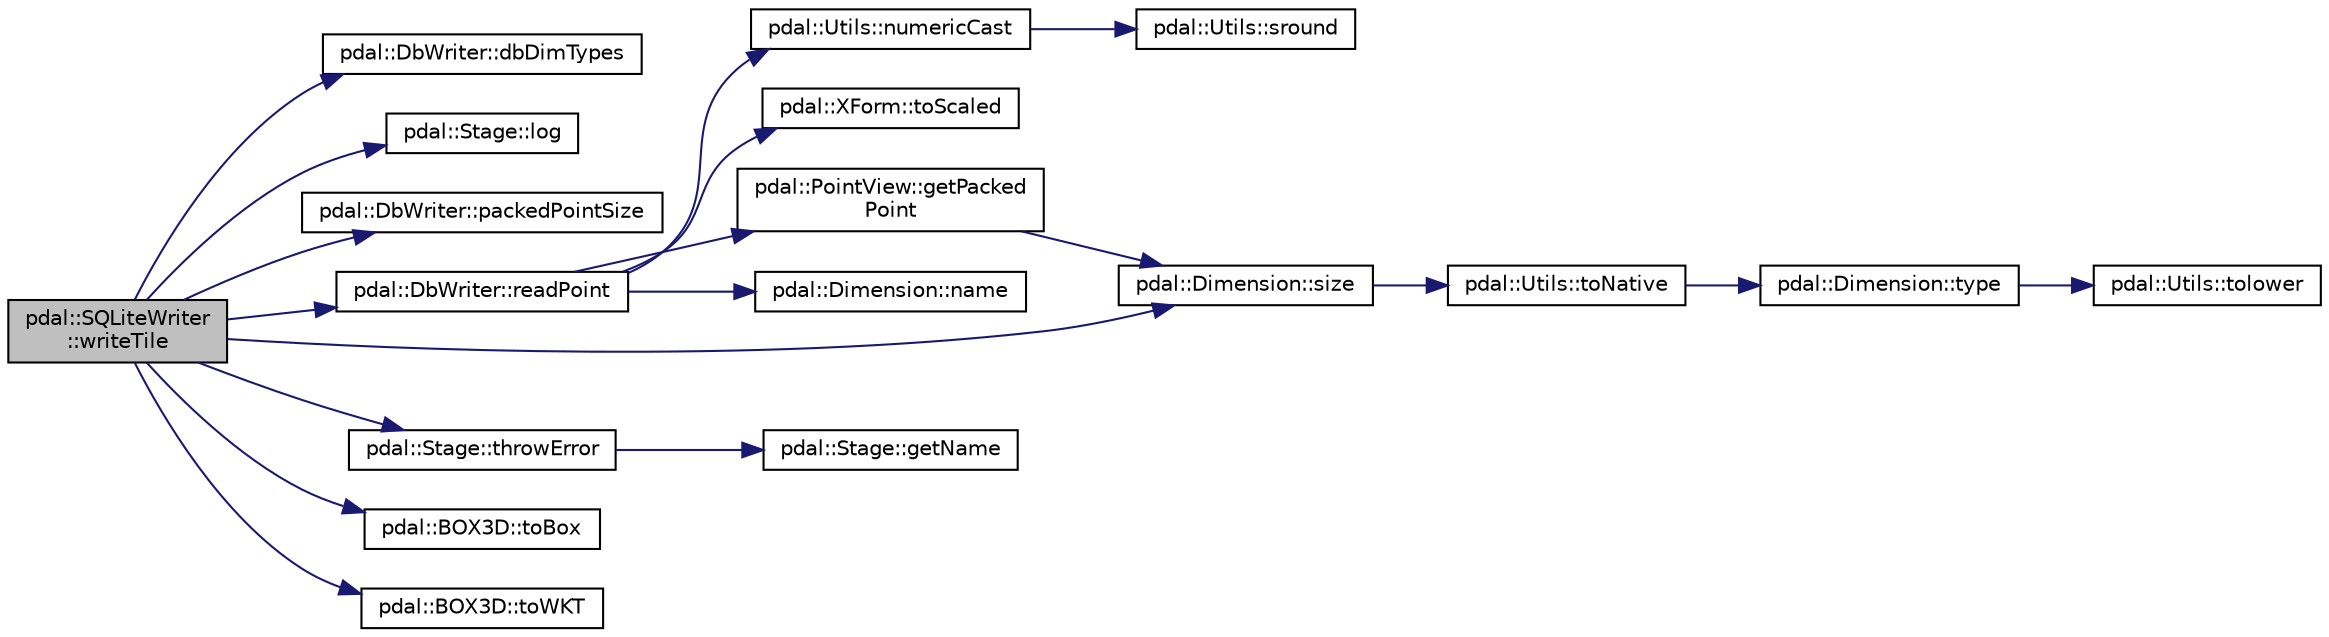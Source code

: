 digraph "pdal::SQLiteWriter::writeTile"
{
  edge [fontname="Helvetica",fontsize="10",labelfontname="Helvetica",labelfontsize="10"];
  node [fontname="Helvetica",fontsize="10",shape=record];
  rankdir="LR";
  Node1 [label="pdal::SQLiteWriter\l::writeTile",height=0.2,width=0.4,color="black", fillcolor="grey75", style="filled", fontcolor="black"];
  Node1 -> Node2 [color="midnightblue",fontsize="10",style="solid",fontname="Helvetica"];
  Node2 [label="pdal::DbWriter::dbDimTypes",height=0.2,width=0.4,color="black", fillcolor="white", style="filled",URL="$classpdal_1_1DbWriter.html#aa59072aba21063c635bdd5a7bf5e6597"];
  Node1 -> Node3 [color="midnightblue",fontsize="10",style="solid",fontname="Helvetica"];
  Node3 [label="pdal::Stage::log",height=0.2,width=0.4,color="black", fillcolor="white", style="filled",URL="$classpdal_1_1Stage.html#ae8c29817e14d7cda53fdcbb23102d872"];
  Node1 -> Node4 [color="midnightblue",fontsize="10",style="solid",fontname="Helvetica"];
  Node4 [label="pdal::DbWriter::packedPointSize",height=0.2,width=0.4,color="black", fillcolor="white", style="filled",URL="$classpdal_1_1DbWriter.html#ac33429c6046736a279baca2812ecca40"];
  Node1 -> Node5 [color="midnightblue",fontsize="10",style="solid",fontname="Helvetica"];
  Node5 [label="pdal::DbWriter::readPoint",height=0.2,width=0.4,color="black", fillcolor="white", style="filled",URL="$classpdal_1_1DbWriter.html#a04cc75915e510a5ceaaef7498c02cb39"];
  Node5 -> Node6 [color="midnightblue",fontsize="10",style="solid",fontname="Helvetica"];
  Node6 [label="pdal::PointView::getPacked\lPoint",height=0.2,width=0.4,color="black", fillcolor="white", style="filled",URL="$classpdal_1_1PointView.html#a7f2cf6f30a64c624e49ce9f7b45b2773"];
  Node6 -> Node7 [color="midnightblue",fontsize="10",style="solid",fontname="Helvetica"];
  Node7 [label="pdal::Dimension::size",height=0.2,width=0.4,color="black", fillcolor="white", style="filled",URL="$namespacepdal_1_1Dimension.html#acf81dae9d5946f3a941f9df154b2329b"];
  Node7 -> Node8 [color="midnightblue",fontsize="10",style="solid",fontname="Helvetica"];
  Node8 [label="pdal::Utils::toNative",height=0.2,width=0.4,color="black", fillcolor="white", style="filled",URL="$namespacepdal_1_1Utils.html#a59253304d0f929e3a3ea00f09636002f"];
  Node8 -> Node9 [color="midnightblue",fontsize="10",style="solid",fontname="Helvetica"];
  Node9 [label="pdal::Dimension::type",height=0.2,width=0.4,color="black", fillcolor="white", style="filled",URL="$namespacepdal_1_1Dimension.html#a880d689fed54aa3ded6f88c9e058c5d2"];
  Node9 -> Node10 [color="midnightblue",fontsize="10",style="solid",fontname="Helvetica"];
  Node10 [label="pdal::Utils::tolower",height=0.2,width=0.4,color="black", fillcolor="white", style="filled",URL="$namespacepdal_1_1Utils.html#a5268937cf695835e55392f752dc02cb2"];
  Node5 -> Node11 [color="midnightblue",fontsize="10",style="solid",fontname="Helvetica"];
  Node11 [label="pdal::Dimension::name",height=0.2,width=0.4,color="black", fillcolor="white", style="filled",URL="$namespacepdal_1_1Dimension.html#af3176b0b7e6b4be000317846cf7c2718"];
  Node5 -> Node12 [color="midnightblue",fontsize="10",style="solid",fontname="Helvetica"];
  Node12 [label="pdal::Utils::numericCast",height=0.2,width=0.4,color="black", fillcolor="white", style="filled",URL="$namespacepdal_1_1Utils.html#a33d614ac71aa03aaa5c10a242c4d14ac"];
  Node12 -> Node13 [color="midnightblue",fontsize="10",style="solid",fontname="Helvetica"];
  Node13 [label="pdal::Utils::sround",height=0.2,width=0.4,color="black", fillcolor="white", style="filled",URL="$namespacepdal_1_1Utils.html#a06833597f1fc4287966cfa0867128e59"];
  Node5 -> Node14 [color="midnightblue",fontsize="10",style="solid",fontname="Helvetica"];
  Node14 [label="pdal::XForm::toScaled",height=0.2,width=0.4,color="black", fillcolor="white", style="filled",URL="$structpdal_1_1XForm.html#af3817e67d13a8d832f168a2f4eac7408"];
  Node1 -> Node7 [color="midnightblue",fontsize="10",style="solid",fontname="Helvetica"];
  Node1 -> Node15 [color="midnightblue",fontsize="10",style="solid",fontname="Helvetica"];
  Node15 [label="pdal::Stage::throwError",height=0.2,width=0.4,color="black", fillcolor="white", style="filled",URL="$classpdal_1_1Stage.html#abdbd1176da12dfd882d931a43290797f"];
  Node15 -> Node16 [color="midnightblue",fontsize="10",style="solid",fontname="Helvetica"];
  Node16 [label="pdal::Stage::getName",height=0.2,width=0.4,color="black", fillcolor="white", style="filled",URL="$classpdal_1_1Stage.html#a6c81d6fbbac17ebe4cd63806916cc750"];
  Node1 -> Node17 [color="midnightblue",fontsize="10",style="solid",fontname="Helvetica"];
  Node17 [label="pdal::BOX3D::toBox",height=0.2,width=0.4,color="black", fillcolor="white", style="filled",URL="$classpdal_1_1BOX3D.html#a900618c4752f5db834901c8ba6182060"];
  Node1 -> Node18 [color="midnightblue",fontsize="10",style="solid",fontname="Helvetica"];
  Node18 [label="pdal::BOX3D::toWKT",height=0.2,width=0.4,color="black", fillcolor="white", style="filled",URL="$classpdal_1_1BOX3D.html#af2db618c595c1252df372f8a78bb6e53"];
}
